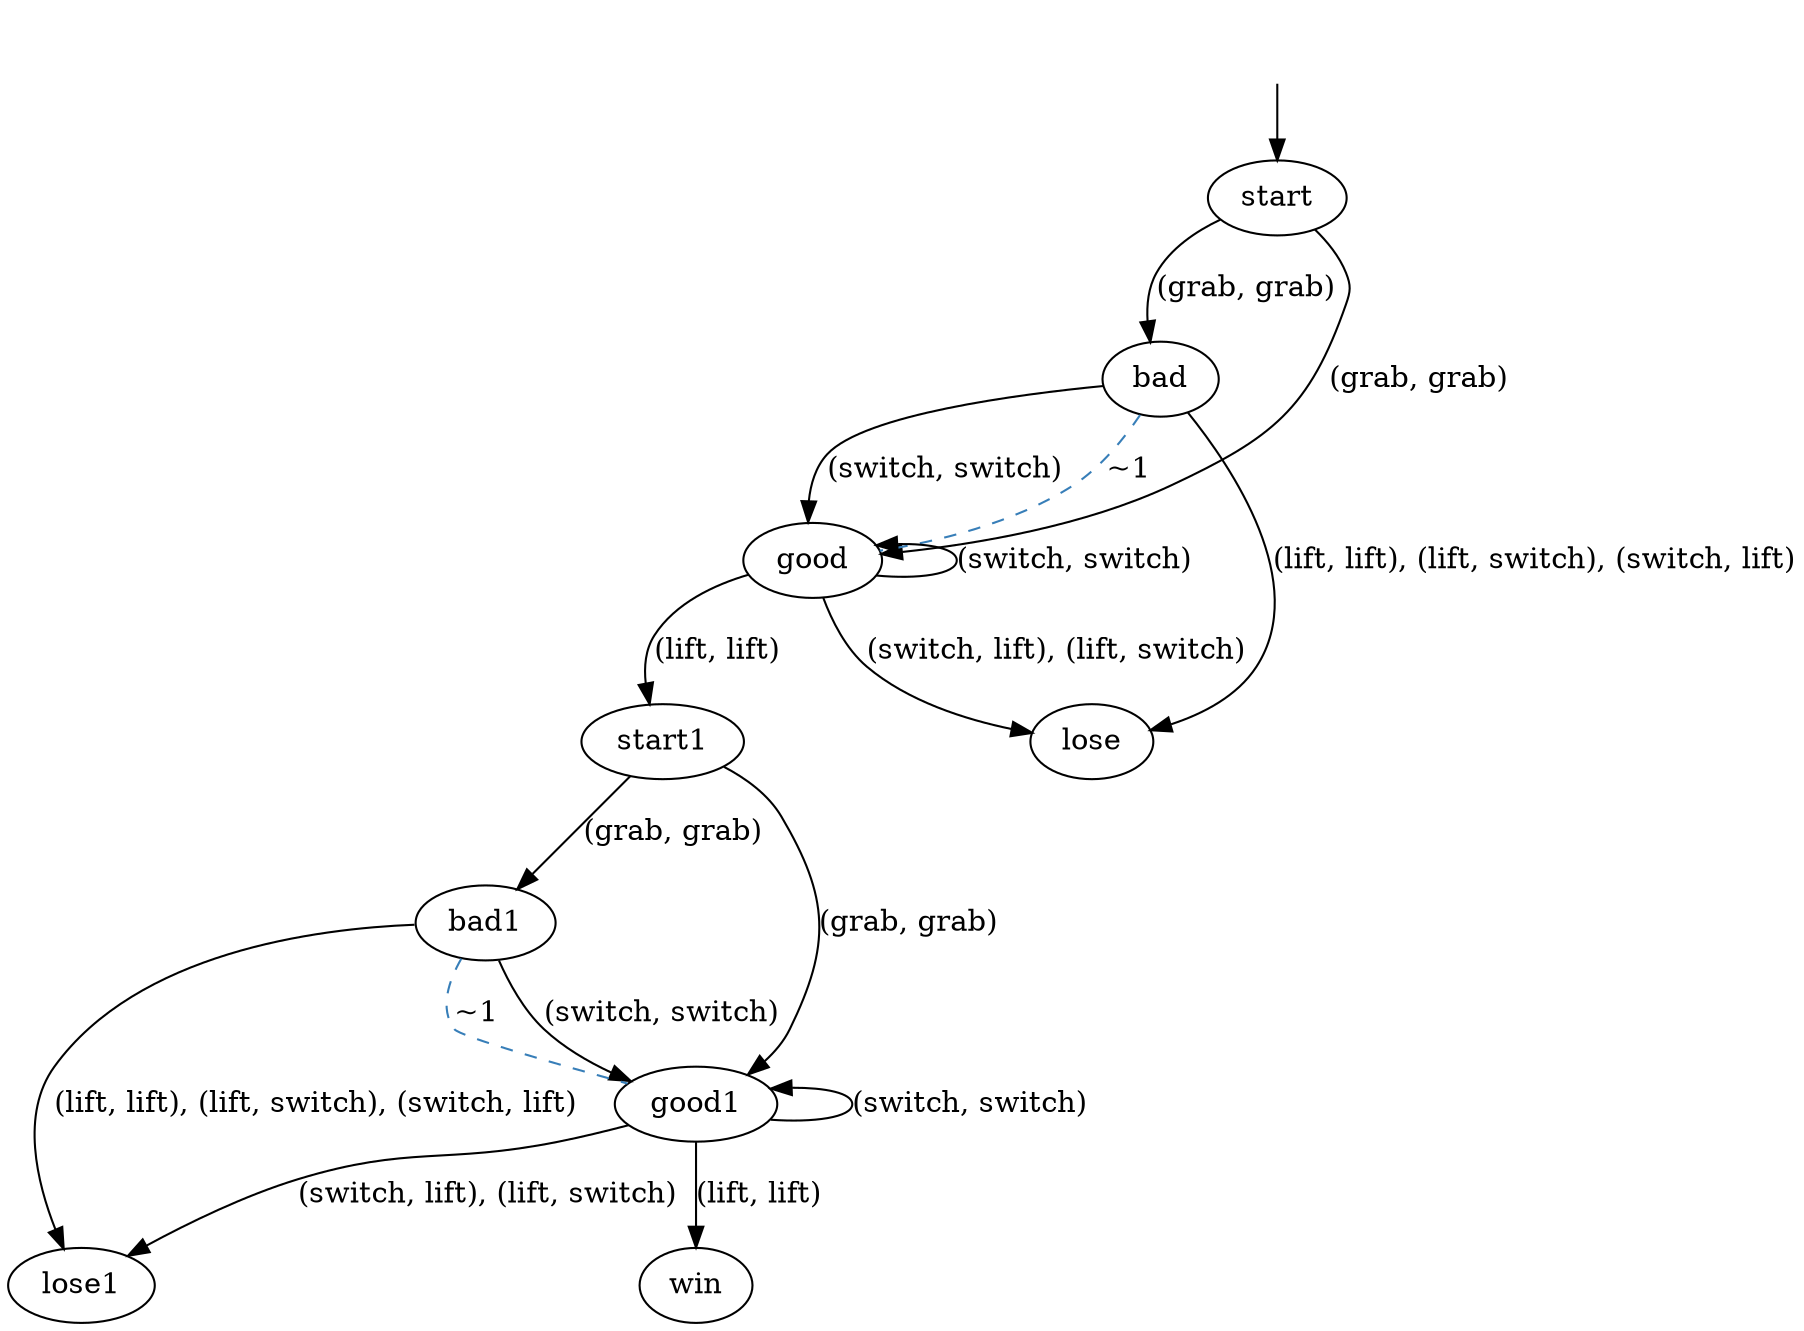 digraph  {
concentrate=False;
nodesep=0.5;
ranksep=0.5;
splines=True;
1914067155456 [label=good1];
1914066978848 [label=lose];
1914066571328 [label=bad1];
1914067155600 [label=lose1];
1913998289120 [label=start];
1914029940496 [label=bad];
1914067155744 [label=win];
1914066573104 [label=start1];
1914029886864 [label=good];
hidden [label="", shape=none];
1914067155456 -> 1914067155456  [action="('switch', 'switch')", dir=back, key="('switch', 'switch')", label="(switch, switch)"];
1914067155456 -> 1914067155744  [action="('lift', 'lift')", key="('lift', 'lift')", label="(lift, lift)"];
1914067155456 -> 1914067155600  [action="(('switch', 'lift'), ('lift', 'switch'))", key="(('switch', 'lift'), ('lift', 'switch'))", label="(switch, lift), (lift, switch)"];
1914066571328 -> 1914067155456  [action="('switch', 'switch')", key="('switch', 'switch')", label="(switch, switch)"];
1914066571328 -> 1914067155456  [arrowhead=none, color=2, colorscheme=set19, constraint=True, key=1, label="~1", style=dashed];
1914066571328 -> 1914067155600  [action="(('lift', 'lift'), ('lift', 'switch'), ('switch', 'lift'))", key="(('lift', 'lift'), ('lift', 'switch'), ('switch', 'lift'))", label="(lift, lift), (lift, switch), (switch, lift)"];
1913998289120 -> 1914029940496  [action="('grab', 'grab')", key="('grab', 'grab')", label="(grab, grab)"];
1913998289120 -> 1914029886864  [action="('grab', 'grab')", key="('grab', 'grab')", label="(grab, grab)"];
1914029940496 -> 1914029886864  [action="('switch', 'switch')", key="('switch', 'switch')", label="(switch, switch)"];
1914029940496 -> 1914029886864  [arrowhead=none, color=2, colorscheme=set19, constraint=True, key=1, label="~1", style=dashed];
1914029940496 -> 1914066978848  [action="(('lift', 'lift'), ('lift', 'switch'), ('switch', 'lift'))", key="(('lift', 'lift'), ('lift', 'switch'), ('switch', 'lift'))", label="(lift, lift), (lift, switch), (switch, lift)"];
1914066573104 -> 1914066571328  [action="('grab', 'grab')", key="('grab', 'grab')", label="(grab, grab)"];
1914066573104 -> 1914067155456  [action="('grab', 'grab')", key="('grab', 'grab')", label="(grab, grab)"];
1914029886864 -> 1914029886864  [action="('switch', 'switch')", dir=back, key="('switch', 'switch')", label="(switch, switch)"];
1914029886864 -> 1914066573104  [action="('lift', 'lift')", key="('lift', 'lift')", label="(lift, lift)"];
1914029886864 -> 1914066978848  [action="(('switch', 'lift'), ('lift', 'switch'))", key="(('switch', 'lift'), ('lift', 'switch'))", label="(switch, lift), (lift, switch)"];
hidden -> 1913998289120  [key=0];
}
